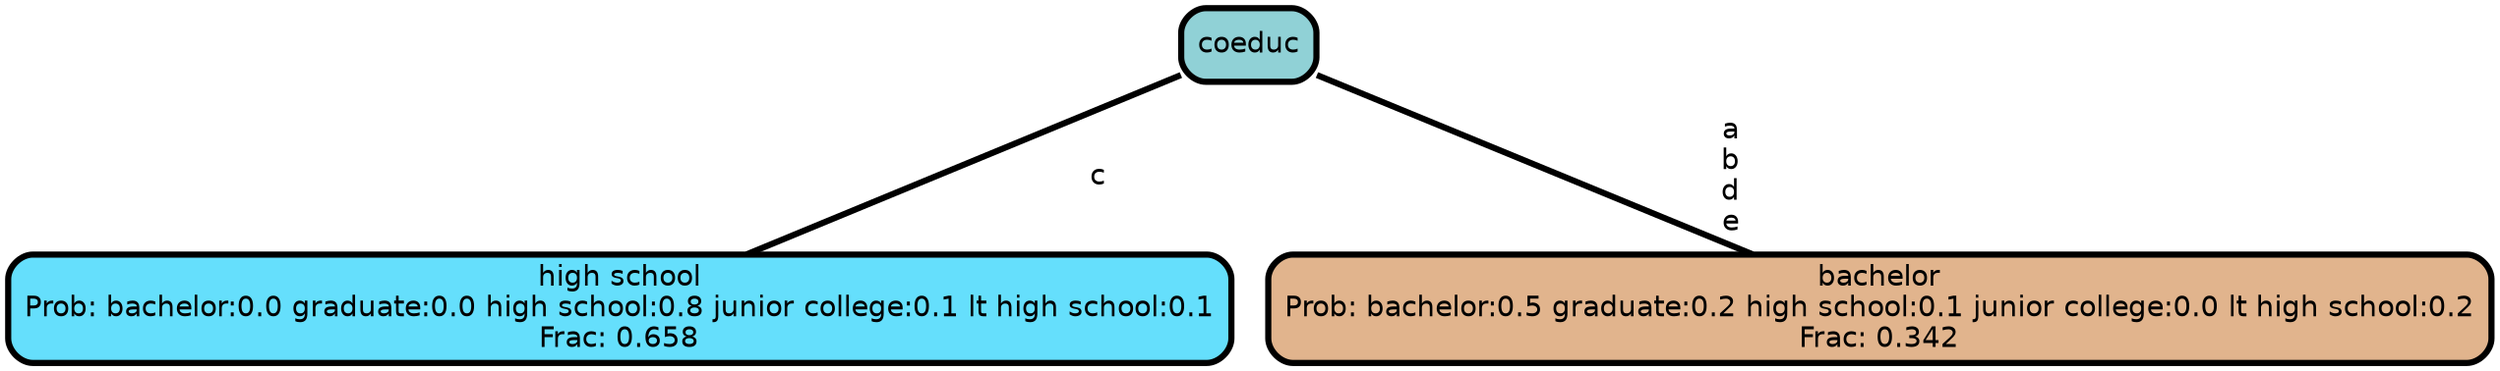 graph Tree {
node [shape=box, style="filled, rounded",color="black",penwidth="3",fontcolor="black",                 fontname=helvetica] ;
graph [ranksep="0 equally", splines=straight,                 bgcolor=transparent, dpi=200] ;
edge [fontname=helvetica, color=black] ;
0 [label="high school
Prob: bachelor:0.0 graduate:0.0 high school:0.8 junior college:0.1 lt high school:0.1
Frac: 0.658", fillcolor="#65dffc"] ;
1 [label="coeduc", fillcolor="#90d1d6"] ;
2 [label="bachelor
Prob: bachelor:0.5 graduate:0.2 high school:0.1 junior college:0.0 lt high school:0.2
Frac: 0.342", fillcolor="#e1b48d"] ;
1 -- 0 [label=" c",penwidth=3] ;
1 -- 2 [label=" a\n b\n d\n e",penwidth=3] ;
{rank = same;}}